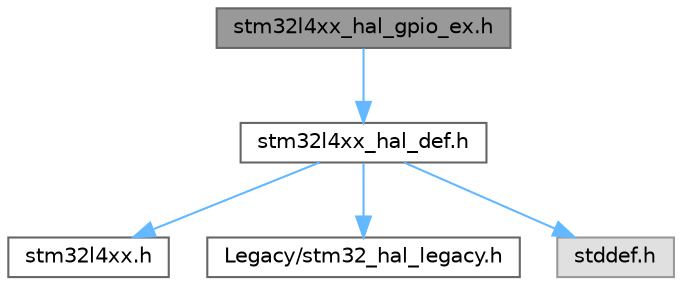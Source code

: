 digraph "stm32l4xx_hal_gpio_ex.h"
{
 // LATEX_PDF_SIZE
  bgcolor="transparent";
  edge [fontname=Helvetica,fontsize=10,labelfontname=Helvetica,labelfontsize=10];
  node [fontname=Helvetica,fontsize=10,shape=box,height=0.2,width=0.4];
  Node1 [id="Node000001",label="stm32l4xx_hal_gpio_ex.h",height=0.2,width=0.4,color="gray40", fillcolor="grey60", style="filled", fontcolor="black",tooltip="Header file of GPIO HAL Extended module."];
  Node1 -> Node2 [id="edge1_Node000001_Node000002",color="steelblue1",style="solid",tooltip=" "];
  Node2 [id="Node000002",label="stm32l4xx_hal_def.h",height=0.2,width=0.4,color="grey40", fillcolor="white", style="filled",URL="$stm32l4xx__hal__def_8h.html",tooltip="This file contains HAL common defines, enumeration, macros and structures definitions."];
  Node2 -> Node3 [id="edge2_Node000002_Node000003",color="steelblue1",style="solid",tooltip=" "];
  Node3 [id="Node000003",label="stm32l4xx.h",height=0.2,width=0.4,color="grey40", fillcolor="white", style="filled",URL="$stm32l4xx_8h.html",tooltip="CMSIS STM32L4xx Device Peripheral Access Layer Header File."];
  Node2 -> Node4 [id="edge3_Node000002_Node000004",color="steelblue1",style="solid",tooltip=" "];
  Node4 [id="Node000004",label="Legacy/stm32_hal_legacy.h",height=0.2,width=0.4,color="grey40", fillcolor="white", style="filled",URL="$stm32__hal__legacy_8h.html",tooltip="This file contains aliases definition for the STM32Cube HAL constants macros and functions maintained..."];
  Node2 -> Node5 [id="edge4_Node000002_Node000005",color="steelblue1",style="solid",tooltip=" "];
  Node5 [id="Node000005",label="stddef.h",height=0.2,width=0.4,color="grey60", fillcolor="#E0E0E0", style="filled",tooltip=" "];
}
